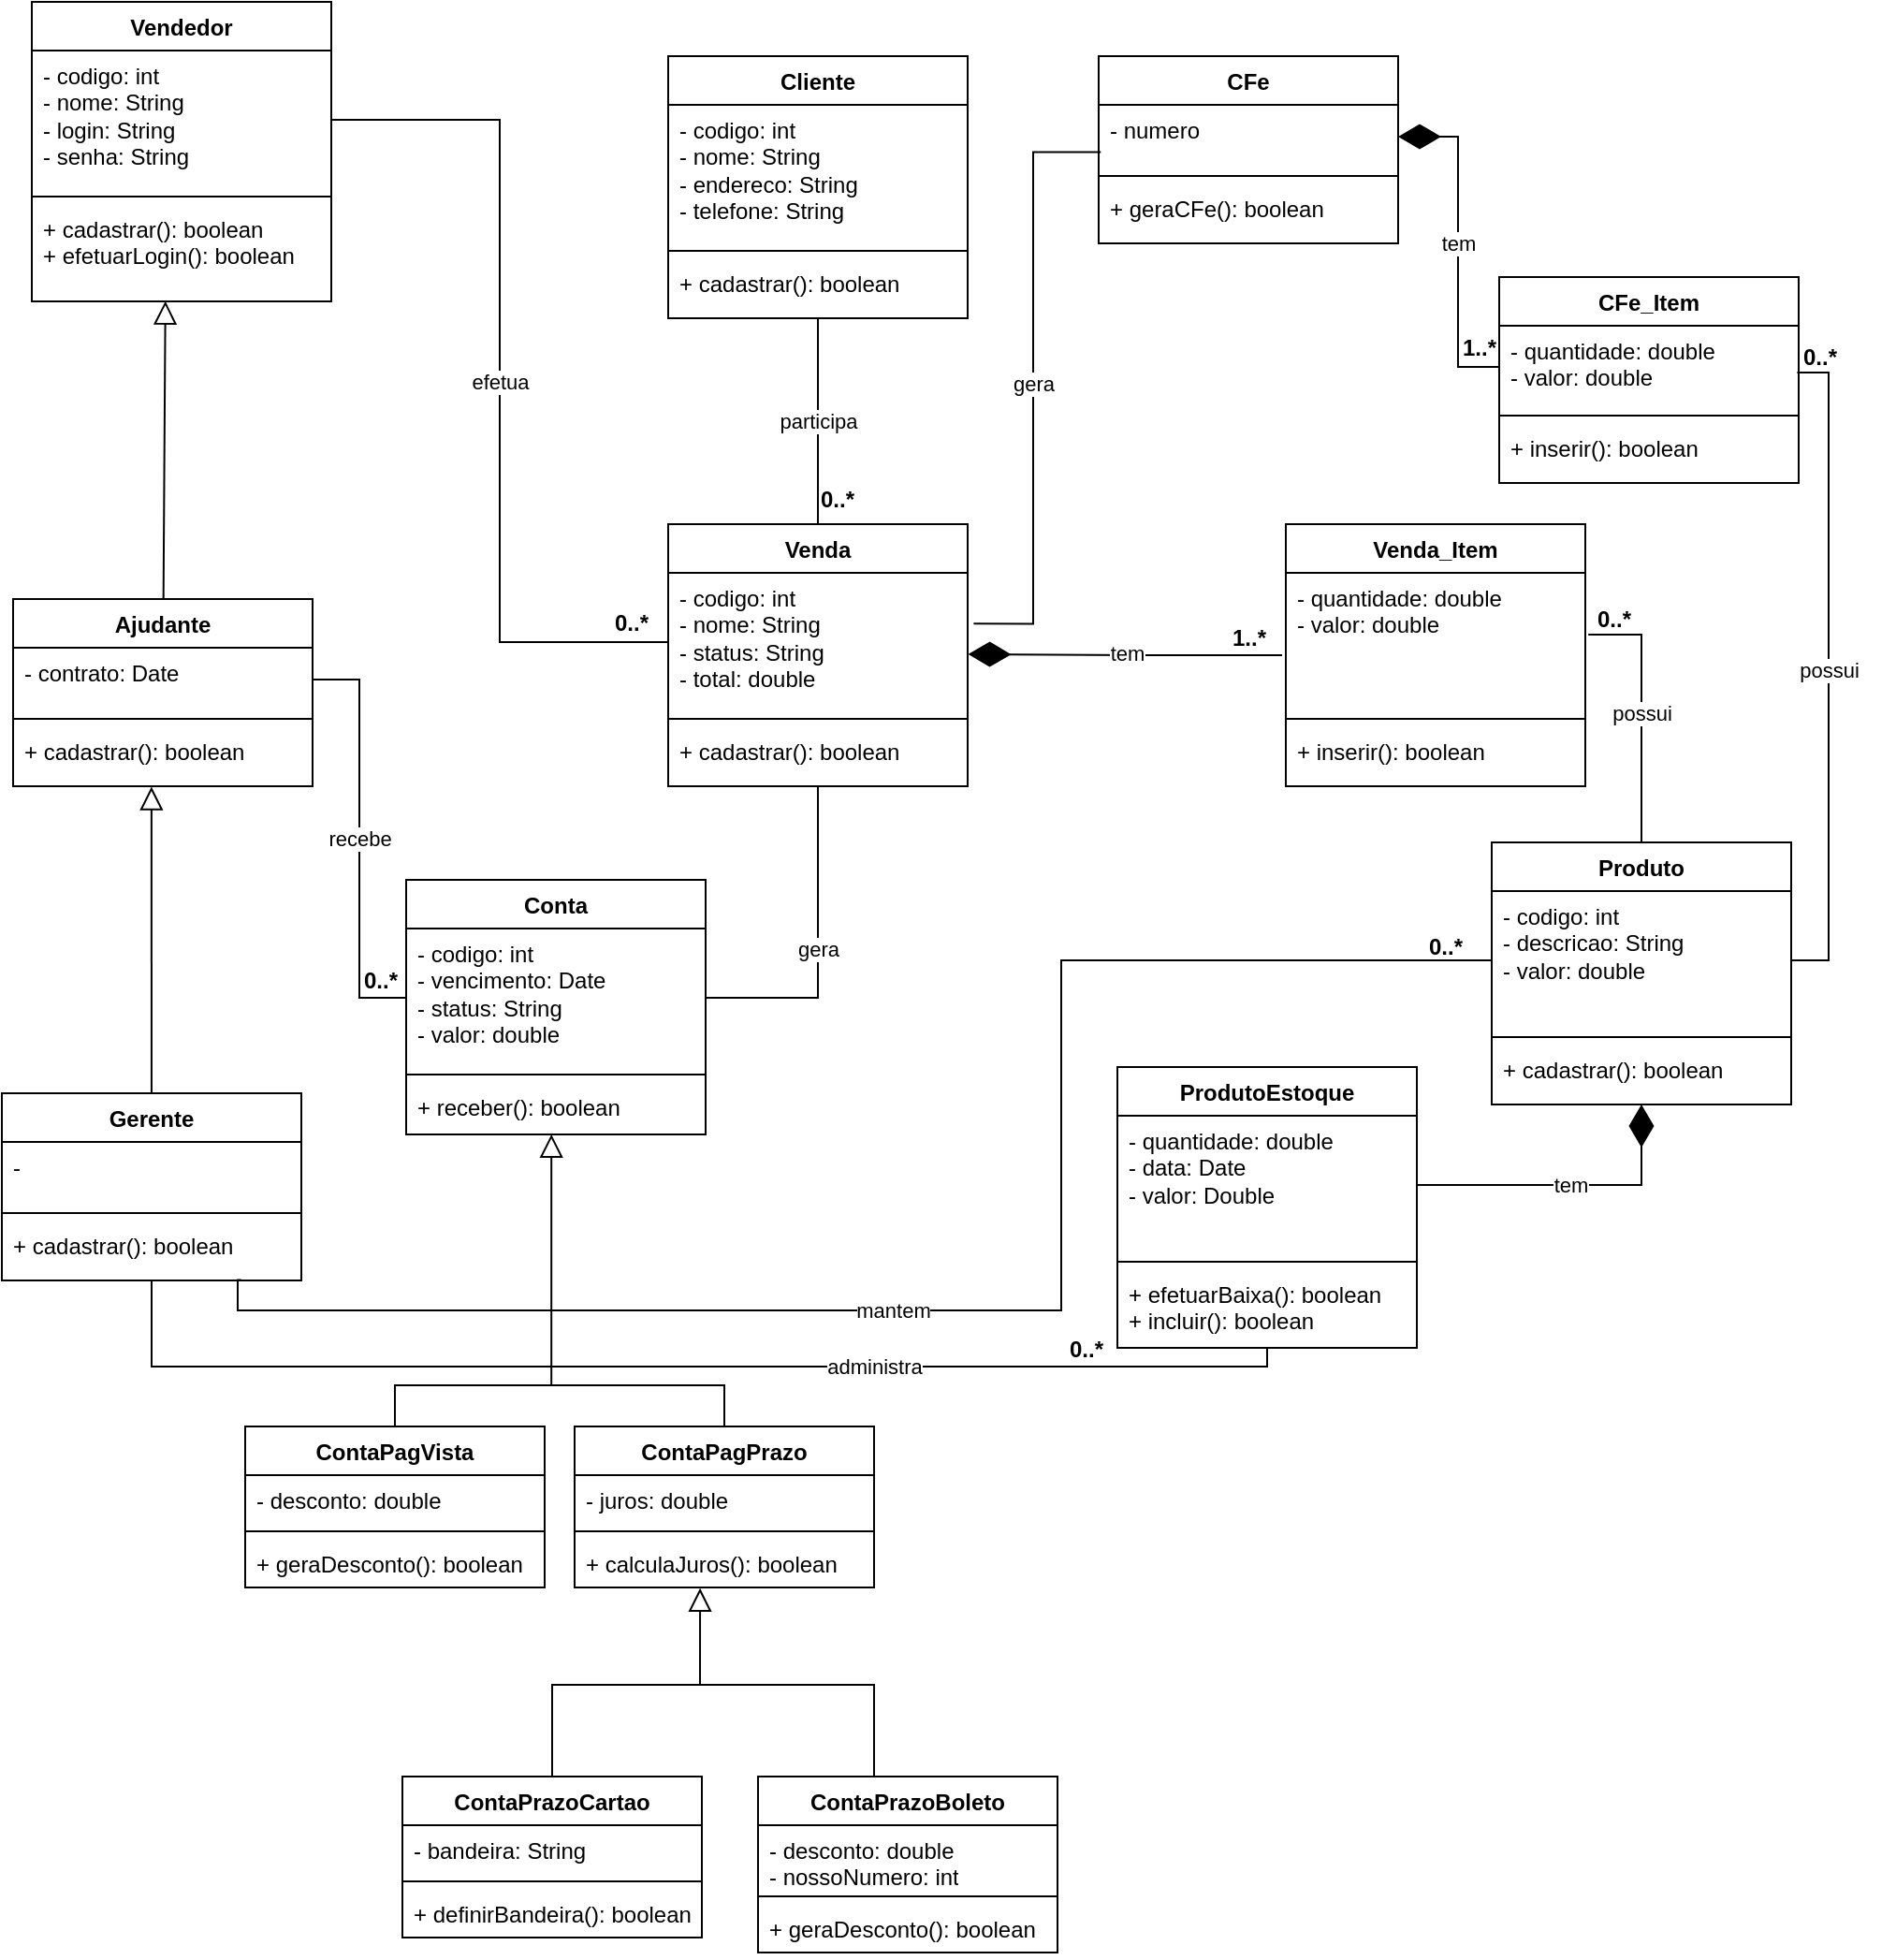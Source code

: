 <mxfile version="21.8.2" type="github">
  <diagram name="Página-1" id="7eVQgHGBuA7kh0AekPRh">
    <mxGraphModel dx="1631" dy="1073" grid="1" gridSize="10" guides="1" tooltips="1" connect="1" arrows="1" fold="1" page="0" pageScale="1" pageWidth="827" pageHeight="1169" math="0" shadow="0">
      <root>
        <mxCell id="0" />
        <mxCell id="1" parent="0" />
        <mxCell id="gs1xROJc0hZVnWkIgczg-1" value="Vendedor" style="swimlane;fontStyle=1;align=center;verticalAlign=top;childLayout=stackLayout;horizontal=1;startSize=26;horizontalStack=0;resizeParent=1;resizeParentMax=0;resizeLast=0;collapsible=1;marginBottom=0;whiteSpace=wrap;html=1;" vertex="1" parent="1">
          <mxGeometry x="-150" y="-39" width="160" height="160" as="geometry" />
        </mxCell>
        <mxCell id="gs1xROJc0hZVnWkIgczg-2" value="- codigo: int&lt;br&gt;- nome: String&lt;br&gt;- login: String&lt;br&gt;- senha: String" style="text;strokeColor=none;fillColor=none;align=left;verticalAlign=top;spacingLeft=4;spacingRight=4;overflow=hidden;rotatable=0;points=[[0,0.5],[1,0.5]];portConstraint=eastwest;whiteSpace=wrap;html=1;" vertex="1" parent="gs1xROJc0hZVnWkIgczg-1">
          <mxGeometry y="26" width="160" height="74" as="geometry" />
        </mxCell>
        <mxCell id="gs1xROJc0hZVnWkIgczg-3" value="" style="line;strokeWidth=1;fillColor=none;align=left;verticalAlign=middle;spacingTop=-1;spacingLeft=3;spacingRight=3;rotatable=0;labelPosition=right;points=[];portConstraint=eastwest;strokeColor=inherit;" vertex="1" parent="gs1xROJc0hZVnWkIgczg-1">
          <mxGeometry y="100" width="160" height="8" as="geometry" />
        </mxCell>
        <mxCell id="gs1xROJc0hZVnWkIgczg-4" value="+ cadastrar(): boolean&lt;br&gt;+ efetuarLogin(): boolean" style="text;strokeColor=none;fillColor=none;align=left;verticalAlign=top;spacingLeft=4;spacingRight=4;overflow=hidden;rotatable=0;points=[[0,0.5],[1,0.5]];portConstraint=eastwest;whiteSpace=wrap;html=1;" vertex="1" parent="gs1xROJc0hZVnWkIgczg-1">
          <mxGeometry y="108" width="160" height="52" as="geometry" />
        </mxCell>
        <mxCell id="gs1xROJc0hZVnWkIgczg-26" value="participa" style="edgeStyle=orthogonalEdgeStyle;rounded=0;orthogonalLoop=1;jettySize=auto;html=1;entryX=0.5;entryY=0;entryDx=0;entryDy=0;endArrow=none;endFill=0;" edge="1" parent="1" source="gs1xROJc0hZVnWkIgczg-5" target="gs1xROJc0hZVnWkIgczg-13">
          <mxGeometry relative="1" as="geometry" />
        </mxCell>
        <mxCell id="gs1xROJc0hZVnWkIgczg-5" value="Cliente" style="swimlane;fontStyle=1;align=center;verticalAlign=top;childLayout=stackLayout;horizontal=1;startSize=26;horizontalStack=0;resizeParent=1;resizeParentMax=0;resizeLast=0;collapsible=1;marginBottom=0;whiteSpace=wrap;html=1;" vertex="1" parent="1">
          <mxGeometry x="190" y="-10" width="160" height="140" as="geometry" />
        </mxCell>
        <mxCell id="gs1xROJc0hZVnWkIgczg-6" value="- codigo: int&lt;br&gt;- nome: String&lt;br&gt;- endereco: String&lt;br&gt;- telefone: String" style="text;strokeColor=none;fillColor=none;align=left;verticalAlign=top;spacingLeft=4;spacingRight=4;overflow=hidden;rotatable=0;points=[[0,0.5],[1,0.5]];portConstraint=eastwest;whiteSpace=wrap;html=1;" vertex="1" parent="gs1xROJc0hZVnWkIgczg-5">
          <mxGeometry y="26" width="160" height="74" as="geometry" />
        </mxCell>
        <mxCell id="gs1xROJc0hZVnWkIgczg-7" value="" style="line;strokeWidth=1;fillColor=none;align=left;verticalAlign=middle;spacingTop=-1;spacingLeft=3;spacingRight=3;rotatable=0;labelPosition=right;points=[];portConstraint=eastwest;strokeColor=inherit;" vertex="1" parent="gs1xROJc0hZVnWkIgczg-5">
          <mxGeometry y="100" width="160" height="8" as="geometry" />
        </mxCell>
        <mxCell id="gs1xROJc0hZVnWkIgczg-8" value="+ cadastrar(): boolean" style="text;strokeColor=none;fillColor=none;align=left;verticalAlign=top;spacingLeft=4;spacingRight=4;overflow=hidden;rotatable=0;points=[[0,0.5],[1,0.5]];portConstraint=eastwest;whiteSpace=wrap;html=1;" vertex="1" parent="gs1xROJc0hZVnWkIgczg-5">
          <mxGeometry y="108" width="160" height="32" as="geometry" />
        </mxCell>
        <mxCell id="gs1xROJc0hZVnWkIgczg-9" value="Produto" style="swimlane;fontStyle=1;align=center;verticalAlign=top;childLayout=stackLayout;horizontal=1;startSize=26;horizontalStack=0;resizeParent=1;resizeParentMax=0;resizeLast=0;collapsible=1;marginBottom=0;whiteSpace=wrap;html=1;" vertex="1" parent="1">
          <mxGeometry x="630" y="410" width="160" height="140" as="geometry" />
        </mxCell>
        <mxCell id="gs1xROJc0hZVnWkIgczg-10" value="- codigo: int&lt;br&gt;- descricao: String&lt;br&gt;- valor: double" style="text;strokeColor=none;fillColor=none;align=left;verticalAlign=top;spacingLeft=4;spacingRight=4;overflow=hidden;rotatable=0;points=[[0,0.5],[1,0.5]];portConstraint=eastwest;whiteSpace=wrap;html=1;" vertex="1" parent="gs1xROJc0hZVnWkIgczg-9">
          <mxGeometry y="26" width="160" height="74" as="geometry" />
        </mxCell>
        <mxCell id="gs1xROJc0hZVnWkIgczg-11" value="" style="line;strokeWidth=1;fillColor=none;align=left;verticalAlign=middle;spacingTop=-1;spacingLeft=3;spacingRight=3;rotatable=0;labelPosition=right;points=[];portConstraint=eastwest;strokeColor=inherit;" vertex="1" parent="gs1xROJc0hZVnWkIgczg-9">
          <mxGeometry y="100" width="160" height="8" as="geometry" />
        </mxCell>
        <mxCell id="gs1xROJc0hZVnWkIgczg-12" value="+ cadastrar(): boolean" style="text;strokeColor=none;fillColor=none;align=left;verticalAlign=top;spacingLeft=4;spacingRight=4;overflow=hidden;rotatable=0;points=[[0,0.5],[1,0.5]];portConstraint=eastwest;whiteSpace=wrap;html=1;" vertex="1" parent="gs1xROJc0hZVnWkIgczg-9">
          <mxGeometry y="108" width="160" height="32" as="geometry" />
        </mxCell>
        <mxCell id="gs1xROJc0hZVnWkIgczg-40" value="gera" style="edgeStyle=orthogonalEdgeStyle;rounded=0;orthogonalLoop=1;jettySize=auto;html=1;entryX=1;entryY=0.5;entryDx=0;entryDy=0;endArrow=none;endFill=0;" edge="1" parent="1" source="gs1xROJc0hZVnWkIgczg-13" target="gs1xROJc0hZVnWkIgczg-36">
          <mxGeometry relative="1" as="geometry" />
        </mxCell>
        <mxCell id="gs1xROJc0hZVnWkIgczg-13" value="Venda" style="swimlane;fontStyle=1;align=center;verticalAlign=top;childLayout=stackLayout;horizontal=1;startSize=26;horizontalStack=0;resizeParent=1;resizeParentMax=0;resizeLast=0;collapsible=1;marginBottom=0;whiteSpace=wrap;html=1;" vertex="1" parent="1">
          <mxGeometry x="190" y="240" width="160" height="140" as="geometry" />
        </mxCell>
        <mxCell id="gs1xROJc0hZVnWkIgczg-14" value="- codigo: int&lt;br&gt;- nome: String&lt;br&gt;- status: String&lt;br&gt;- total: double" style="text;strokeColor=none;fillColor=none;align=left;verticalAlign=top;spacingLeft=4;spacingRight=4;overflow=hidden;rotatable=0;points=[[0,0.5],[1,0.5]];portConstraint=eastwest;whiteSpace=wrap;html=1;" vertex="1" parent="gs1xROJc0hZVnWkIgczg-13">
          <mxGeometry y="26" width="160" height="74" as="geometry" />
        </mxCell>
        <mxCell id="gs1xROJc0hZVnWkIgczg-15" value="" style="line;strokeWidth=1;fillColor=none;align=left;verticalAlign=middle;spacingTop=-1;spacingLeft=3;spacingRight=3;rotatable=0;labelPosition=right;points=[];portConstraint=eastwest;strokeColor=inherit;" vertex="1" parent="gs1xROJc0hZVnWkIgczg-13">
          <mxGeometry y="100" width="160" height="8" as="geometry" />
        </mxCell>
        <mxCell id="gs1xROJc0hZVnWkIgczg-16" value="+ cadastrar(): boolean" style="text;strokeColor=none;fillColor=none;align=left;verticalAlign=top;spacingLeft=4;spacingRight=4;overflow=hidden;rotatable=0;points=[[0,0.5],[1,0.5]];portConstraint=eastwest;whiteSpace=wrap;html=1;" vertex="1" parent="gs1xROJc0hZVnWkIgczg-13">
          <mxGeometry y="108" width="160" height="32" as="geometry" />
        </mxCell>
        <mxCell id="gs1xROJc0hZVnWkIgczg-20" value="Venda_Item" style="swimlane;fontStyle=1;align=center;verticalAlign=top;childLayout=stackLayout;horizontal=1;startSize=26;horizontalStack=0;resizeParent=1;resizeParentMax=0;resizeLast=0;collapsible=1;marginBottom=0;whiteSpace=wrap;html=1;" vertex="1" parent="1">
          <mxGeometry x="520" y="240" width="160" height="140" as="geometry" />
        </mxCell>
        <mxCell id="gs1xROJc0hZVnWkIgczg-21" value="- quantidade: double&lt;br&gt;- valor: double&lt;br&gt;" style="text;strokeColor=none;fillColor=none;align=left;verticalAlign=top;spacingLeft=4;spacingRight=4;overflow=hidden;rotatable=0;points=[[0,0.5],[1,0.5]];portConstraint=eastwest;whiteSpace=wrap;html=1;" vertex="1" parent="gs1xROJc0hZVnWkIgczg-20">
          <mxGeometry y="26" width="160" height="74" as="geometry" />
        </mxCell>
        <mxCell id="gs1xROJc0hZVnWkIgczg-22" value="" style="line;strokeWidth=1;fillColor=none;align=left;verticalAlign=middle;spacingTop=-1;spacingLeft=3;spacingRight=3;rotatable=0;labelPosition=right;points=[];portConstraint=eastwest;strokeColor=inherit;" vertex="1" parent="gs1xROJc0hZVnWkIgczg-20">
          <mxGeometry y="100" width="160" height="8" as="geometry" />
        </mxCell>
        <mxCell id="gs1xROJc0hZVnWkIgczg-23" value="+ inserir(): boolean" style="text;strokeColor=none;fillColor=none;align=left;verticalAlign=top;spacingLeft=4;spacingRight=4;overflow=hidden;rotatable=0;points=[[0,0.5],[1,0.5]];portConstraint=eastwest;whiteSpace=wrap;html=1;" vertex="1" parent="gs1xROJc0hZVnWkIgczg-20">
          <mxGeometry y="108" width="160" height="32" as="geometry" />
        </mxCell>
        <mxCell id="gs1xROJc0hZVnWkIgczg-27" value="tem" style="edgeStyle=orthogonalEdgeStyle;rounded=0;orthogonalLoop=1;jettySize=auto;html=1;entryX=1.002;entryY=0.587;entryDx=0;entryDy=0;entryPerimeter=0;endArrow=diamondThin;endFill=1;jumpSize=18;startSize=0;sourcePerimeterSpacing=2;strokeWidth=1;endSize=20;" edge="1" parent="1" source="gs1xROJc0hZVnWkIgczg-20" target="gs1xROJc0hZVnWkIgczg-14">
          <mxGeometry relative="1" as="geometry" />
        </mxCell>
        <mxCell id="gs1xROJc0hZVnWkIgczg-28" value="efetua" style="edgeStyle=orthogonalEdgeStyle;rounded=0;orthogonalLoop=1;jettySize=auto;html=1;endArrow=none;endFill=0;" edge="1" parent="1" source="gs1xROJc0hZVnWkIgczg-2" target="gs1xROJc0hZVnWkIgczg-14">
          <mxGeometry relative="1" as="geometry" />
        </mxCell>
        <mxCell id="gs1xROJc0hZVnWkIgczg-29" value="possui" style="edgeStyle=orthogonalEdgeStyle;rounded=0;orthogonalLoop=1;jettySize=auto;html=1;entryX=1.01;entryY=0.446;entryDx=0;entryDy=0;entryPerimeter=0;endArrow=none;endFill=0;" edge="1" parent="1" source="gs1xROJc0hZVnWkIgczg-9" target="gs1xROJc0hZVnWkIgczg-21">
          <mxGeometry relative="1" as="geometry" />
        </mxCell>
        <mxCell id="gs1xROJc0hZVnWkIgczg-30" value="Ajudante" style="swimlane;fontStyle=1;align=center;verticalAlign=top;childLayout=stackLayout;horizontal=1;startSize=26;horizontalStack=0;resizeParent=1;resizeParentMax=0;resizeLast=0;collapsible=1;marginBottom=0;whiteSpace=wrap;html=1;" vertex="1" parent="1">
          <mxGeometry x="-160" y="280" width="160" height="100" as="geometry" />
        </mxCell>
        <mxCell id="gs1xROJc0hZVnWkIgczg-31" value="- contrato: Date&lt;br&gt;" style="text;strokeColor=none;fillColor=none;align=left;verticalAlign=top;spacingLeft=4;spacingRight=4;overflow=hidden;rotatable=0;points=[[0,0.5],[1,0.5]];portConstraint=eastwest;whiteSpace=wrap;html=1;" vertex="1" parent="gs1xROJc0hZVnWkIgczg-30">
          <mxGeometry y="26" width="160" height="34" as="geometry" />
        </mxCell>
        <mxCell id="gs1xROJc0hZVnWkIgczg-32" value="" style="line;strokeWidth=1;fillColor=none;align=left;verticalAlign=middle;spacingTop=-1;spacingLeft=3;spacingRight=3;rotatable=0;labelPosition=right;points=[];portConstraint=eastwest;strokeColor=inherit;" vertex="1" parent="gs1xROJc0hZVnWkIgczg-30">
          <mxGeometry y="60" width="160" height="8" as="geometry" />
        </mxCell>
        <mxCell id="gs1xROJc0hZVnWkIgczg-33" value="+ cadastrar(): boolean" style="text;strokeColor=none;fillColor=none;align=left;verticalAlign=top;spacingLeft=4;spacingRight=4;overflow=hidden;rotatable=0;points=[[0,0.5],[1,0.5]];portConstraint=eastwest;whiteSpace=wrap;html=1;" vertex="1" parent="gs1xROJc0hZVnWkIgczg-30">
          <mxGeometry y="68" width="160" height="32" as="geometry" />
        </mxCell>
        <mxCell id="gs1xROJc0hZVnWkIgczg-34" style="rounded=0;orthogonalLoop=1;jettySize=auto;html=1;entryX=0.446;entryY=0.997;entryDx=0;entryDy=0;entryPerimeter=0;endArrow=block;endFill=0;endSize=10;" edge="1" parent="1" source="gs1xROJc0hZVnWkIgczg-30" target="gs1xROJc0hZVnWkIgczg-4">
          <mxGeometry relative="1" as="geometry" />
        </mxCell>
        <mxCell id="gs1xROJc0hZVnWkIgczg-35" value="Conta" style="swimlane;fontStyle=1;align=center;verticalAlign=top;childLayout=stackLayout;horizontal=1;startSize=26;horizontalStack=0;resizeParent=1;resizeParentMax=0;resizeLast=0;collapsible=1;marginBottom=0;whiteSpace=wrap;html=1;" vertex="1" parent="1">
          <mxGeometry x="50" y="430" width="160" height="136" as="geometry" />
        </mxCell>
        <mxCell id="gs1xROJc0hZVnWkIgczg-36" value="- codigo: int&lt;br&gt;- vencimento: Date&lt;br&gt;- status: String&lt;br&gt;- valor: double" style="text;strokeColor=none;fillColor=none;align=left;verticalAlign=top;spacingLeft=4;spacingRight=4;overflow=hidden;rotatable=0;points=[[0,0.5],[1,0.5]];portConstraint=eastwest;whiteSpace=wrap;html=1;" vertex="1" parent="gs1xROJc0hZVnWkIgczg-35">
          <mxGeometry y="26" width="160" height="74" as="geometry" />
        </mxCell>
        <mxCell id="gs1xROJc0hZVnWkIgczg-37" value="" style="line;strokeWidth=1;fillColor=none;align=left;verticalAlign=middle;spacingTop=-1;spacingLeft=3;spacingRight=3;rotatable=0;labelPosition=right;points=[];portConstraint=eastwest;strokeColor=inherit;" vertex="1" parent="gs1xROJc0hZVnWkIgczg-35">
          <mxGeometry y="100" width="160" height="8" as="geometry" />
        </mxCell>
        <mxCell id="gs1xROJc0hZVnWkIgczg-38" value="+ receber(): boolean" style="text;strokeColor=none;fillColor=none;align=left;verticalAlign=top;spacingLeft=4;spacingRight=4;overflow=hidden;rotatable=0;points=[[0,0.5],[1,0.5]];portConstraint=eastwest;whiteSpace=wrap;html=1;" vertex="1" parent="gs1xROJc0hZVnWkIgczg-35">
          <mxGeometry y="108" width="160" height="28" as="geometry" />
        </mxCell>
        <mxCell id="gs1xROJc0hZVnWkIgczg-39" value="recebe" style="edgeStyle=orthogonalEdgeStyle;rounded=0;orthogonalLoop=1;jettySize=auto;html=1;entryX=0;entryY=0.5;entryDx=0;entryDy=0;endArrow=none;endFill=0;" edge="1" parent="1" source="gs1xROJc0hZVnWkIgczg-31" target="gs1xROJc0hZVnWkIgczg-36">
          <mxGeometry relative="1" as="geometry" />
        </mxCell>
        <mxCell id="gs1xROJc0hZVnWkIgczg-45" style="rounded=0;orthogonalLoop=1;jettySize=auto;html=1;entryX=0.462;entryY=1.009;entryDx=0;entryDy=0;entryPerimeter=0;endArrow=block;endFill=0;endSize=10;" edge="1" parent="1" source="gs1xROJc0hZVnWkIgczg-41" target="gs1xROJc0hZVnWkIgczg-33">
          <mxGeometry relative="1" as="geometry">
            <mxPoint x="-100" y="300" as="targetPoint" />
          </mxGeometry>
        </mxCell>
        <mxCell id="gs1xROJc0hZVnWkIgczg-50" value="mantem" style="edgeStyle=orthogonalEdgeStyle;rounded=0;orthogonalLoop=1;jettySize=auto;html=1;entryX=0;entryY=0.5;entryDx=0;entryDy=0;exitX=0.799;exitY=0.992;exitDx=0;exitDy=0;exitPerimeter=0;endArrow=none;endFill=0;" edge="1" parent="1" source="gs1xROJc0hZVnWkIgczg-44" target="gs1xROJc0hZVnWkIgczg-10">
          <mxGeometry x="-0.159" relative="1" as="geometry">
            <Array as="points">
              <mxPoint x="-40" y="644" />
              <mxPoint x="-40" y="660" />
              <mxPoint x="400" y="660" />
              <mxPoint x="400" y="473" />
            </Array>
            <mxPoint as="offset" />
          </mxGeometry>
        </mxCell>
        <mxCell id="gs1xROJc0hZVnWkIgczg-41" value="Gerente" style="swimlane;fontStyle=1;align=center;verticalAlign=top;childLayout=stackLayout;horizontal=1;startSize=26;horizontalStack=0;resizeParent=1;resizeParentMax=0;resizeLast=0;collapsible=1;marginBottom=0;whiteSpace=wrap;html=1;" vertex="1" parent="1">
          <mxGeometry x="-166" y="544" width="160" height="100" as="geometry" />
        </mxCell>
        <mxCell id="gs1xROJc0hZVnWkIgczg-42" value="-&amp;nbsp;" style="text;strokeColor=none;fillColor=none;align=left;verticalAlign=top;spacingLeft=4;spacingRight=4;overflow=hidden;rotatable=0;points=[[0,0.5],[1,0.5]];portConstraint=eastwest;whiteSpace=wrap;html=1;" vertex="1" parent="gs1xROJc0hZVnWkIgczg-41">
          <mxGeometry y="26" width="160" height="34" as="geometry" />
        </mxCell>
        <mxCell id="gs1xROJc0hZVnWkIgczg-43" value="" style="line;strokeWidth=1;fillColor=none;align=left;verticalAlign=middle;spacingTop=-1;spacingLeft=3;spacingRight=3;rotatable=0;labelPosition=right;points=[];portConstraint=eastwest;strokeColor=inherit;" vertex="1" parent="gs1xROJc0hZVnWkIgczg-41">
          <mxGeometry y="60" width="160" height="8" as="geometry" />
        </mxCell>
        <mxCell id="gs1xROJc0hZVnWkIgczg-44" value="+ cadastrar(): boolean" style="text;strokeColor=none;fillColor=none;align=left;verticalAlign=top;spacingLeft=4;spacingRight=4;overflow=hidden;rotatable=0;points=[[0,0.5],[1,0.5]];portConstraint=eastwest;whiteSpace=wrap;html=1;" vertex="1" parent="gs1xROJc0hZVnWkIgczg-41">
          <mxGeometry y="68" width="160" height="32" as="geometry" />
        </mxCell>
        <mxCell id="gs1xROJc0hZVnWkIgczg-46" value="ProdutoEstoque" style="swimlane;fontStyle=1;align=center;verticalAlign=top;childLayout=stackLayout;horizontal=1;startSize=26;horizontalStack=0;resizeParent=1;resizeParentMax=0;resizeLast=0;collapsible=1;marginBottom=0;whiteSpace=wrap;html=1;" vertex="1" parent="1">
          <mxGeometry x="430" y="530" width="160" height="150" as="geometry" />
        </mxCell>
        <mxCell id="gs1xROJc0hZVnWkIgczg-47" value="- quantidade: double&lt;br&gt;- data: Date&lt;br&gt;- valor: Double" style="text;strokeColor=none;fillColor=none;align=left;verticalAlign=top;spacingLeft=4;spacingRight=4;overflow=hidden;rotatable=0;points=[[0,0.5],[1,0.5]];portConstraint=eastwest;whiteSpace=wrap;html=1;" vertex="1" parent="gs1xROJc0hZVnWkIgczg-46">
          <mxGeometry y="26" width="160" height="74" as="geometry" />
        </mxCell>
        <mxCell id="gs1xROJc0hZVnWkIgczg-48" value="" style="line;strokeWidth=1;fillColor=none;align=left;verticalAlign=middle;spacingTop=-1;spacingLeft=3;spacingRight=3;rotatable=0;labelPosition=right;points=[];portConstraint=eastwest;strokeColor=inherit;" vertex="1" parent="gs1xROJc0hZVnWkIgczg-46">
          <mxGeometry y="100" width="160" height="8" as="geometry" />
        </mxCell>
        <mxCell id="gs1xROJc0hZVnWkIgczg-49" value="+ efetuarBaixa(): boolean&lt;br&gt;+ incluir(): boolean" style="text;strokeColor=none;fillColor=none;align=left;verticalAlign=top;spacingLeft=4;spacingRight=4;overflow=hidden;rotatable=0;points=[[0,0.5],[1,0.5]];portConstraint=eastwest;whiteSpace=wrap;html=1;" vertex="1" parent="gs1xROJc0hZVnWkIgczg-46">
          <mxGeometry y="108" width="160" height="42" as="geometry" />
        </mxCell>
        <mxCell id="gs1xROJc0hZVnWkIgczg-51" value="administra" style="edgeStyle=orthogonalEdgeStyle;rounded=0;orthogonalLoop=1;jettySize=auto;html=1;entryX=0.5;entryY=1;entryDx=0;entryDy=0;entryPerimeter=0;endArrow=none;endFill=0;" edge="1" parent="1" source="gs1xROJc0hZVnWkIgczg-44" target="gs1xROJc0hZVnWkIgczg-49">
          <mxGeometry x="0.325" relative="1" as="geometry">
            <mxPoint x="510" y="700" as="targetPoint" />
            <Array as="points">
              <mxPoint x="-86" y="690" />
              <mxPoint x="510" y="690" />
            </Array>
            <mxPoint as="offset" />
          </mxGeometry>
        </mxCell>
        <mxCell id="gs1xROJc0hZVnWkIgczg-52" value="tem" style="edgeStyle=orthogonalEdgeStyle;rounded=0;orthogonalLoop=1;jettySize=auto;html=1;entryX=0.5;entryY=1;entryDx=0;entryDy=0;endArrow=diamondThin;endFill=1;endSize=20;" edge="1" parent="1" source="gs1xROJc0hZVnWkIgczg-47" target="gs1xROJc0hZVnWkIgczg-9">
          <mxGeometry relative="1" as="geometry" />
        </mxCell>
        <mxCell id="gs1xROJc0hZVnWkIgczg-53" value="CFe" style="swimlane;fontStyle=1;align=center;verticalAlign=top;childLayout=stackLayout;horizontal=1;startSize=26;horizontalStack=0;resizeParent=1;resizeParentMax=0;resizeLast=0;collapsible=1;marginBottom=0;whiteSpace=wrap;html=1;" vertex="1" parent="1">
          <mxGeometry x="420" y="-10" width="160" height="100" as="geometry" />
        </mxCell>
        <mxCell id="gs1xROJc0hZVnWkIgczg-54" value="- numero" style="text;strokeColor=none;fillColor=none;align=left;verticalAlign=top;spacingLeft=4;spacingRight=4;overflow=hidden;rotatable=0;points=[[0,0.5],[1,0.5]];portConstraint=eastwest;whiteSpace=wrap;html=1;" vertex="1" parent="gs1xROJc0hZVnWkIgczg-53">
          <mxGeometry y="26" width="160" height="34" as="geometry" />
        </mxCell>
        <mxCell id="gs1xROJc0hZVnWkIgczg-55" value="" style="line;strokeWidth=1;fillColor=none;align=left;verticalAlign=middle;spacingTop=-1;spacingLeft=3;spacingRight=3;rotatable=0;labelPosition=right;points=[];portConstraint=eastwest;strokeColor=inherit;" vertex="1" parent="gs1xROJc0hZVnWkIgczg-53">
          <mxGeometry y="60" width="160" height="8" as="geometry" />
        </mxCell>
        <mxCell id="gs1xROJc0hZVnWkIgczg-56" value="+ geraCFe(): boolean" style="text;strokeColor=none;fillColor=none;align=left;verticalAlign=top;spacingLeft=4;spacingRight=4;overflow=hidden;rotatable=0;points=[[0,0.5],[1,0.5]];portConstraint=eastwest;whiteSpace=wrap;html=1;" vertex="1" parent="gs1xROJc0hZVnWkIgczg-53">
          <mxGeometry y="68" width="160" height="32" as="geometry" />
        </mxCell>
        <mxCell id="gs1xROJc0hZVnWkIgczg-57" value="CFe_Item" style="swimlane;fontStyle=1;align=center;verticalAlign=top;childLayout=stackLayout;horizontal=1;startSize=26;horizontalStack=0;resizeParent=1;resizeParentMax=0;resizeLast=0;collapsible=1;marginBottom=0;whiteSpace=wrap;html=1;" vertex="1" parent="1">
          <mxGeometry x="634" y="108" width="160" height="110" as="geometry" />
        </mxCell>
        <mxCell id="gs1xROJc0hZVnWkIgczg-58" value="- quantidade: double&lt;br&gt;- valor: double" style="text;strokeColor=none;fillColor=none;align=left;verticalAlign=top;spacingLeft=4;spacingRight=4;overflow=hidden;rotatable=0;points=[[0,0.5],[1,0.5]];portConstraint=eastwest;whiteSpace=wrap;html=1;" vertex="1" parent="gs1xROJc0hZVnWkIgczg-57">
          <mxGeometry y="26" width="160" height="44" as="geometry" />
        </mxCell>
        <mxCell id="gs1xROJc0hZVnWkIgczg-59" value="" style="line;strokeWidth=1;fillColor=none;align=left;verticalAlign=middle;spacingTop=-1;spacingLeft=3;spacingRight=3;rotatable=0;labelPosition=right;points=[];portConstraint=eastwest;strokeColor=inherit;" vertex="1" parent="gs1xROJc0hZVnWkIgczg-57">
          <mxGeometry y="70" width="160" height="8" as="geometry" />
        </mxCell>
        <mxCell id="gs1xROJc0hZVnWkIgczg-60" value="+ inserir(): boolean" style="text;strokeColor=none;fillColor=none;align=left;verticalAlign=top;spacingLeft=4;spacingRight=4;overflow=hidden;rotatable=0;points=[[0,0.5],[1,0.5]];portConstraint=eastwest;whiteSpace=wrap;html=1;" vertex="1" parent="gs1xROJc0hZVnWkIgczg-57">
          <mxGeometry y="78" width="160" height="32" as="geometry" />
        </mxCell>
        <mxCell id="gs1xROJc0hZVnWkIgczg-61" value="gera" style="edgeStyle=orthogonalEdgeStyle;rounded=0;orthogonalLoop=1;jettySize=auto;html=1;entryX=1.02;entryY=0.367;entryDx=0;entryDy=0;entryPerimeter=0;endArrow=none;endFill=0;exitX=0.007;exitY=0.743;exitDx=0;exitDy=0;exitPerimeter=0;" edge="1" parent="1" source="gs1xROJc0hZVnWkIgczg-54" target="gs1xROJc0hZVnWkIgczg-14">
          <mxGeometry relative="1" as="geometry" />
        </mxCell>
        <mxCell id="gs1xROJc0hZVnWkIgczg-62" value="tem" style="edgeStyle=orthogonalEdgeStyle;rounded=0;orthogonalLoop=1;jettySize=auto;html=1;entryX=1;entryY=0.5;entryDx=0;entryDy=0;endArrow=diamondThin;endFill=1;endSize=20;" edge="1" parent="1" source="gs1xROJc0hZVnWkIgczg-58" target="gs1xROJc0hZVnWkIgczg-54">
          <mxGeometry relative="1" as="geometry" />
        </mxCell>
        <mxCell id="gs1xROJc0hZVnWkIgczg-63" value="possui" style="edgeStyle=orthogonalEdgeStyle;rounded=0;orthogonalLoop=1;jettySize=auto;html=1;entryX=1;entryY=0.5;entryDx=0;entryDy=0;endArrow=none;endFill=0;exitX=0.995;exitY=0.568;exitDx=0;exitDy=0;exitPerimeter=0;" edge="1" parent="1" source="gs1xROJc0hZVnWkIgczg-58" target="gs1xROJc0hZVnWkIgczg-10">
          <mxGeometry relative="1" as="geometry">
            <mxPoint x="820" y="190" as="sourcePoint" />
            <Array as="points">
              <mxPoint x="810" y="159" />
              <mxPoint x="810" y="473" />
            </Array>
          </mxGeometry>
        </mxCell>
        <mxCell id="gs1xROJc0hZVnWkIgczg-64" value="ContaPagVista" style="swimlane;fontStyle=1;align=center;verticalAlign=top;childLayout=stackLayout;horizontal=1;startSize=26;horizontalStack=0;resizeParent=1;resizeParentMax=0;resizeLast=0;collapsible=1;marginBottom=0;whiteSpace=wrap;html=1;" vertex="1" parent="1">
          <mxGeometry x="-36" y="722" width="160" height="86" as="geometry" />
        </mxCell>
        <mxCell id="gs1xROJc0hZVnWkIgczg-65" value="- desconto: double" style="text;strokeColor=none;fillColor=none;align=left;verticalAlign=top;spacingLeft=4;spacingRight=4;overflow=hidden;rotatable=0;points=[[0,0.5],[1,0.5]];portConstraint=eastwest;whiteSpace=wrap;html=1;" vertex="1" parent="gs1xROJc0hZVnWkIgczg-64">
          <mxGeometry y="26" width="160" height="26" as="geometry" />
        </mxCell>
        <mxCell id="gs1xROJc0hZVnWkIgczg-66" value="" style="line;strokeWidth=1;fillColor=none;align=left;verticalAlign=middle;spacingTop=-1;spacingLeft=3;spacingRight=3;rotatable=0;labelPosition=right;points=[];portConstraint=eastwest;strokeColor=inherit;" vertex="1" parent="gs1xROJc0hZVnWkIgczg-64">
          <mxGeometry y="52" width="160" height="8" as="geometry" />
        </mxCell>
        <mxCell id="gs1xROJc0hZVnWkIgczg-67" value="+ geraDesconto(): boolean" style="text;strokeColor=none;fillColor=none;align=left;verticalAlign=top;spacingLeft=4;spacingRight=4;overflow=hidden;rotatable=0;points=[[0,0.5],[1,0.5]];portConstraint=eastwest;whiteSpace=wrap;html=1;" vertex="1" parent="gs1xROJc0hZVnWkIgczg-64">
          <mxGeometry y="60" width="160" height="26" as="geometry" />
        </mxCell>
        <mxCell id="gs1xROJc0hZVnWkIgczg-68" value="ContaPagPrazo" style="swimlane;fontStyle=1;align=center;verticalAlign=top;childLayout=stackLayout;horizontal=1;startSize=26;horizontalStack=0;resizeParent=1;resizeParentMax=0;resizeLast=0;collapsible=1;marginBottom=0;whiteSpace=wrap;html=1;" vertex="1" parent="1">
          <mxGeometry x="140" y="722" width="160" height="86" as="geometry" />
        </mxCell>
        <mxCell id="gs1xROJc0hZVnWkIgczg-69" value="- juros: double" style="text;strokeColor=none;fillColor=none;align=left;verticalAlign=top;spacingLeft=4;spacingRight=4;overflow=hidden;rotatable=0;points=[[0,0.5],[1,0.5]];portConstraint=eastwest;whiteSpace=wrap;html=1;" vertex="1" parent="gs1xROJc0hZVnWkIgczg-68">
          <mxGeometry y="26" width="160" height="26" as="geometry" />
        </mxCell>
        <mxCell id="gs1xROJc0hZVnWkIgczg-70" value="" style="line;strokeWidth=1;fillColor=none;align=left;verticalAlign=middle;spacingTop=-1;spacingLeft=3;spacingRight=3;rotatable=0;labelPosition=right;points=[];portConstraint=eastwest;strokeColor=inherit;" vertex="1" parent="gs1xROJc0hZVnWkIgczg-68">
          <mxGeometry y="52" width="160" height="8" as="geometry" />
        </mxCell>
        <mxCell id="gs1xROJc0hZVnWkIgczg-71" value="+ calculaJuros(): boolean" style="text;strokeColor=none;fillColor=none;align=left;verticalAlign=top;spacingLeft=4;spacingRight=4;overflow=hidden;rotatable=0;points=[[0,0.5],[1,0.5]];portConstraint=eastwest;whiteSpace=wrap;html=1;" vertex="1" parent="gs1xROJc0hZVnWkIgczg-68">
          <mxGeometry y="60" width="160" height="26" as="geometry" />
        </mxCell>
        <mxCell id="gs1xROJc0hZVnWkIgczg-74" style="edgeStyle=orthogonalEdgeStyle;rounded=0;orthogonalLoop=1;jettySize=auto;html=1;entryX=0.485;entryY=0.998;entryDx=0;entryDy=0;entryPerimeter=0;endArrow=block;endFill=0;endSize=10;" edge="1" parent="1" source="gs1xROJc0hZVnWkIgczg-64" target="gs1xROJc0hZVnWkIgczg-38">
          <mxGeometry relative="1" as="geometry">
            <Array as="points">
              <mxPoint x="44" y="700" />
              <mxPoint x="128" y="700" />
            </Array>
          </mxGeometry>
        </mxCell>
        <mxCell id="gs1xROJc0hZVnWkIgczg-76" value="ContaPrazoCartao" style="swimlane;fontStyle=1;align=center;verticalAlign=top;childLayout=stackLayout;horizontal=1;startSize=26;horizontalStack=0;resizeParent=1;resizeParentMax=0;resizeLast=0;collapsible=1;marginBottom=0;whiteSpace=wrap;html=1;" vertex="1" parent="1">
          <mxGeometry x="48" y="909" width="160" height="86" as="geometry" />
        </mxCell>
        <mxCell id="gs1xROJc0hZVnWkIgczg-77" value="- bandeira: String" style="text;strokeColor=none;fillColor=none;align=left;verticalAlign=top;spacingLeft=4;spacingRight=4;overflow=hidden;rotatable=0;points=[[0,0.5],[1,0.5]];portConstraint=eastwest;whiteSpace=wrap;html=1;" vertex="1" parent="gs1xROJc0hZVnWkIgczg-76">
          <mxGeometry y="26" width="160" height="26" as="geometry" />
        </mxCell>
        <mxCell id="gs1xROJc0hZVnWkIgczg-78" value="" style="line;strokeWidth=1;fillColor=none;align=left;verticalAlign=middle;spacingTop=-1;spacingLeft=3;spacingRight=3;rotatable=0;labelPosition=right;points=[];portConstraint=eastwest;strokeColor=inherit;" vertex="1" parent="gs1xROJc0hZVnWkIgczg-76">
          <mxGeometry y="52" width="160" height="8" as="geometry" />
        </mxCell>
        <mxCell id="gs1xROJc0hZVnWkIgczg-79" value="+ definirBandeira(): boolean" style="text;strokeColor=none;fillColor=none;align=left;verticalAlign=top;spacingLeft=4;spacingRight=4;overflow=hidden;rotatable=0;points=[[0,0.5],[1,0.5]];portConstraint=eastwest;whiteSpace=wrap;html=1;" vertex="1" parent="gs1xROJc0hZVnWkIgczg-76">
          <mxGeometry y="60" width="160" height="26" as="geometry" />
        </mxCell>
        <mxCell id="gs1xROJc0hZVnWkIgczg-100" style="edgeStyle=elbowEdgeStyle;rounded=0;orthogonalLoop=1;jettySize=auto;html=1;endArrow=none;endFill=0;endSize=10;" edge="1" parent="1" source="gs1xROJc0hZVnWkIgczg-80">
          <mxGeometry relative="1" as="geometry">
            <mxPoint x="200" y="860" as="targetPoint" />
            <Array as="points">
              <mxPoint x="300" y="860" />
            </Array>
          </mxGeometry>
        </mxCell>
        <mxCell id="gs1xROJc0hZVnWkIgczg-80" value="ContaPrazoBoleto" style="swimlane;fontStyle=1;align=center;verticalAlign=top;childLayout=stackLayout;horizontal=1;startSize=26;horizontalStack=0;resizeParent=1;resizeParentMax=0;resizeLast=0;collapsible=1;marginBottom=0;whiteSpace=wrap;html=1;" vertex="1" parent="1">
          <mxGeometry x="238" y="909" width="160" height="94" as="geometry" />
        </mxCell>
        <mxCell id="gs1xROJc0hZVnWkIgczg-81" value="- desconto: double&lt;br&gt;- nossoNumero: int" style="text;strokeColor=none;fillColor=none;align=left;verticalAlign=top;spacingLeft=4;spacingRight=4;overflow=hidden;rotatable=0;points=[[0,0.5],[1,0.5]];portConstraint=eastwest;whiteSpace=wrap;html=1;" vertex="1" parent="gs1xROJc0hZVnWkIgczg-80">
          <mxGeometry y="26" width="160" height="34" as="geometry" />
        </mxCell>
        <mxCell id="gs1xROJc0hZVnWkIgczg-82" value="" style="line;strokeWidth=1;fillColor=none;align=left;verticalAlign=middle;spacingTop=-1;spacingLeft=3;spacingRight=3;rotatable=0;labelPosition=right;points=[];portConstraint=eastwest;strokeColor=inherit;" vertex="1" parent="gs1xROJc0hZVnWkIgczg-80">
          <mxGeometry y="60" width="160" height="8" as="geometry" />
        </mxCell>
        <mxCell id="gs1xROJc0hZVnWkIgczg-83" value="+ geraDesconto(): boolean" style="text;strokeColor=none;fillColor=none;align=left;verticalAlign=top;spacingLeft=4;spacingRight=4;overflow=hidden;rotatable=0;points=[[0,0.5],[1,0.5]];portConstraint=eastwest;whiteSpace=wrap;html=1;" vertex="1" parent="gs1xROJc0hZVnWkIgczg-80">
          <mxGeometry y="68" width="160" height="26" as="geometry" />
        </mxCell>
        <mxCell id="gs1xROJc0hZVnWkIgczg-84" value="0..*" style="text;align=center;fontStyle=1;verticalAlign=middle;spacingLeft=3;spacingRight=3;strokeColor=none;rotatable=0;points=[[0,0.5],[1,0.5]];portConstraint=eastwest;html=1;" vertex="1" parent="1">
          <mxGeometry x="130" y="280" width="80" height="26" as="geometry" />
        </mxCell>
        <mxCell id="gs1xROJc0hZVnWkIgczg-85" style="edgeStyle=orthogonalEdgeStyle;rounded=0;orthogonalLoop=1;jettySize=auto;html=1;entryX=0.419;entryY=1.014;entryDx=0;entryDy=0;entryPerimeter=0;endArrow=block;endFill=0;endSize=10;exitX=0.5;exitY=0;exitDx=0;exitDy=0;" edge="1" parent="1" source="gs1xROJc0hZVnWkIgczg-76" target="gs1xROJc0hZVnWkIgczg-71">
          <mxGeometry relative="1" as="geometry">
            <Array as="points">
              <mxPoint x="128" y="860" />
              <mxPoint x="207" y="860" />
            </Array>
          </mxGeometry>
        </mxCell>
        <mxCell id="gs1xROJc0hZVnWkIgczg-87" style="edgeStyle=orthogonalEdgeStyle;rounded=0;orthogonalLoop=1;jettySize=auto;html=1;endArrow=none;endFill=0;endSize=10;" edge="1" parent="1" source="gs1xROJc0hZVnWkIgczg-68">
          <mxGeometry relative="1" as="geometry">
            <mxPoint x="120" y="700" as="targetPoint" />
            <Array as="points">
              <mxPoint x="220" y="700" />
            </Array>
          </mxGeometry>
        </mxCell>
        <mxCell id="gs1xROJc0hZVnWkIgczg-88" value="0..*" style="text;align=center;fontStyle=1;verticalAlign=middle;spacingLeft=3;spacingRight=3;strokeColor=none;rotatable=0;points=[[0,0.5],[1,0.5]];portConstraint=eastwest;html=1;" vertex="1" parent="1">
          <mxGeometry x="240" y="214" width="80" height="26" as="geometry" />
        </mxCell>
        <mxCell id="gs1xROJc0hZVnWkIgczg-89" value="1..*" style="text;align=center;fontStyle=1;verticalAlign=middle;spacingLeft=3;spacingRight=3;strokeColor=none;rotatable=0;points=[[0,0.5],[1,0.5]];portConstraint=eastwest;html=1;" vertex="1" parent="1">
          <mxGeometry x="460" y="288" width="80" height="26" as="geometry" />
        </mxCell>
        <mxCell id="gs1xROJc0hZVnWkIgczg-90" value="1..*" style="text;align=center;fontStyle=1;verticalAlign=middle;spacingLeft=3;spacingRight=3;strokeColor=none;rotatable=0;points=[[0,0.5],[1,0.5]];portConstraint=eastwest;html=1;" vertex="1" parent="1">
          <mxGeometry x="583" y="133" width="80" height="26" as="geometry" />
        </mxCell>
        <mxCell id="gs1xROJc0hZVnWkIgczg-93" value="0..*" style="text;align=center;fontStyle=1;verticalAlign=middle;spacingLeft=3;spacingRight=3;strokeColor=none;rotatable=0;points=[[0,0.5],[1,0.5]];portConstraint=eastwest;html=1;" vertex="1" parent="1">
          <mxGeometry x="655" y="278" width="80" height="26" as="geometry" />
        </mxCell>
        <mxCell id="gs1xROJc0hZVnWkIgczg-94" value="0..*" style="text;align=center;fontStyle=1;verticalAlign=middle;spacingLeft=3;spacingRight=3;strokeColor=none;rotatable=0;points=[[0,0.5],[1,0.5]];portConstraint=eastwest;html=1;" vertex="1" parent="1">
          <mxGeometry x="765" y="138" width="80" height="26" as="geometry" />
        </mxCell>
        <mxCell id="gs1xROJc0hZVnWkIgczg-95" value="0..*" style="text;align=center;fontStyle=1;verticalAlign=middle;spacingLeft=3;spacingRight=3;strokeColor=none;rotatable=0;points=[[0,0.5],[1,0.5]];portConstraint=eastwest;html=1;" vertex="1" parent="1">
          <mxGeometry x="-4" y="471" width="80" height="26" as="geometry" />
        </mxCell>
        <mxCell id="gs1xROJc0hZVnWkIgczg-96" value="0..*" style="text;align=center;fontStyle=1;verticalAlign=middle;spacingLeft=3;spacingRight=3;strokeColor=none;rotatable=0;points=[[0,0.5],[1,0.5]];portConstraint=eastwest;html=1;" vertex="1" parent="1">
          <mxGeometry x="565" y="453" width="80" height="26" as="geometry" />
        </mxCell>
        <mxCell id="gs1xROJc0hZVnWkIgczg-97" value="0..*" style="text;align=center;fontStyle=1;verticalAlign=middle;spacingLeft=3;spacingRight=3;strokeColor=none;rotatable=0;points=[[0,0.5],[1,0.5]];portConstraint=eastwest;html=1;" vertex="1" parent="1">
          <mxGeometry x="373" y="668" width="80" height="26" as="geometry" />
        </mxCell>
      </root>
    </mxGraphModel>
  </diagram>
</mxfile>
